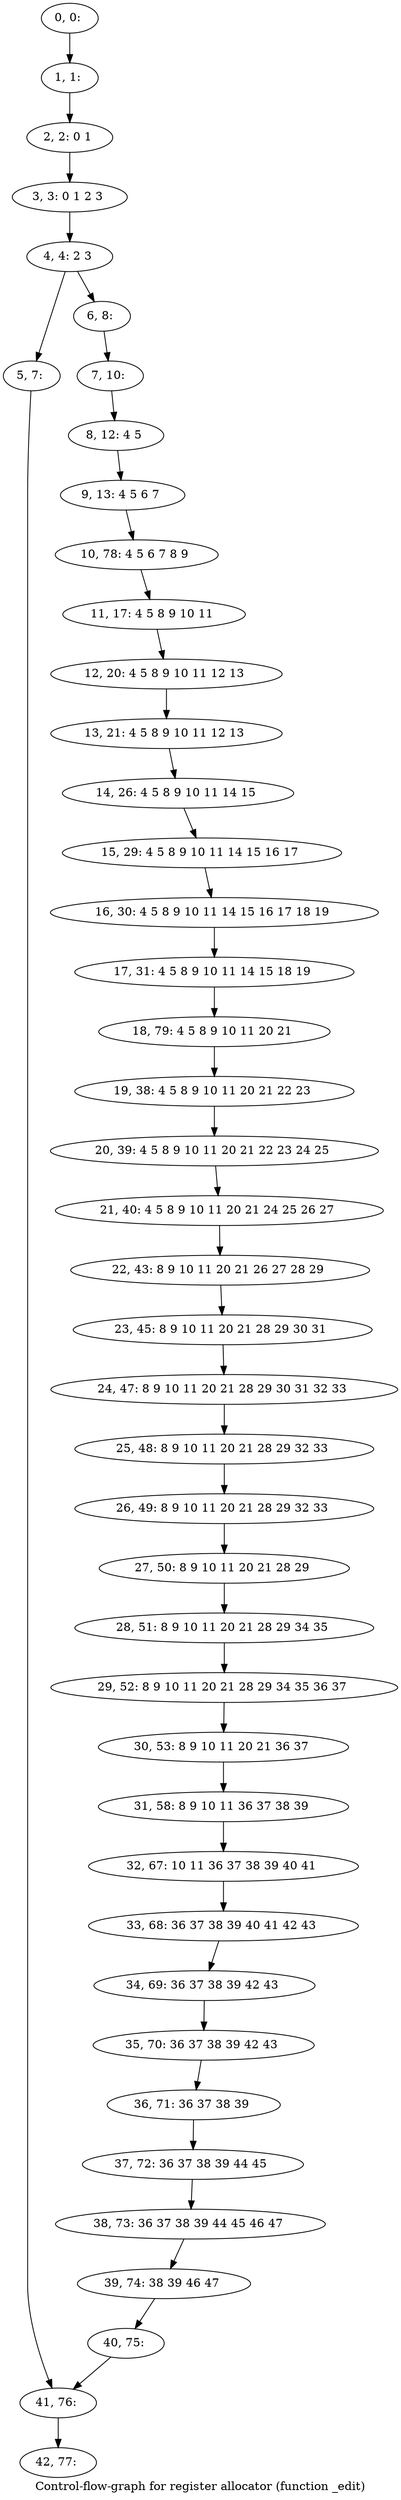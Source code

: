 digraph G {
graph [label="Control-flow-graph for register allocator (function _edit)"]
0[label="0, 0: "];
1[label="1, 1: "];
2[label="2, 2: 0 1 "];
3[label="3, 3: 0 1 2 3 "];
4[label="4, 4: 2 3 "];
5[label="5, 7: "];
6[label="6, 8: "];
7[label="7, 10: "];
8[label="8, 12: 4 5 "];
9[label="9, 13: 4 5 6 7 "];
10[label="10, 78: 4 5 6 7 8 9 "];
11[label="11, 17: 4 5 8 9 10 11 "];
12[label="12, 20: 4 5 8 9 10 11 12 13 "];
13[label="13, 21: 4 5 8 9 10 11 12 13 "];
14[label="14, 26: 4 5 8 9 10 11 14 15 "];
15[label="15, 29: 4 5 8 9 10 11 14 15 16 17 "];
16[label="16, 30: 4 5 8 9 10 11 14 15 16 17 18 19 "];
17[label="17, 31: 4 5 8 9 10 11 14 15 18 19 "];
18[label="18, 79: 4 5 8 9 10 11 20 21 "];
19[label="19, 38: 4 5 8 9 10 11 20 21 22 23 "];
20[label="20, 39: 4 5 8 9 10 11 20 21 22 23 24 25 "];
21[label="21, 40: 4 5 8 9 10 11 20 21 24 25 26 27 "];
22[label="22, 43: 8 9 10 11 20 21 26 27 28 29 "];
23[label="23, 45: 8 9 10 11 20 21 28 29 30 31 "];
24[label="24, 47: 8 9 10 11 20 21 28 29 30 31 32 33 "];
25[label="25, 48: 8 9 10 11 20 21 28 29 32 33 "];
26[label="26, 49: 8 9 10 11 20 21 28 29 32 33 "];
27[label="27, 50: 8 9 10 11 20 21 28 29 "];
28[label="28, 51: 8 9 10 11 20 21 28 29 34 35 "];
29[label="29, 52: 8 9 10 11 20 21 28 29 34 35 36 37 "];
30[label="30, 53: 8 9 10 11 20 21 36 37 "];
31[label="31, 58: 8 9 10 11 36 37 38 39 "];
32[label="32, 67: 10 11 36 37 38 39 40 41 "];
33[label="33, 68: 36 37 38 39 40 41 42 43 "];
34[label="34, 69: 36 37 38 39 42 43 "];
35[label="35, 70: 36 37 38 39 42 43 "];
36[label="36, 71: 36 37 38 39 "];
37[label="37, 72: 36 37 38 39 44 45 "];
38[label="38, 73: 36 37 38 39 44 45 46 47 "];
39[label="39, 74: 38 39 46 47 "];
40[label="40, 75: "];
41[label="41, 76: "];
42[label="42, 77: "];
0->1 ;
1->2 ;
2->3 ;
3->4 ;
4->5 ;
4->6 ;
5->41 ;
6->7 ;
7->8 ;
8->9 ;
9->10 ;
10->11 ;
11->12 ;
12->13 ;
13->14 ;
14->15 ;
15->16 ;
16->17 ;
17->18 ;
18->19 ;
19->20 ;
20->21 ;
21->22 ;
22->23 ;
23->24 ;
24->25 ;
25->26 ;
26->27 ;
27->28 ;
28->29 ;
29->30 ;
30->31 ;
31->32 ;
32->33 ;
33->34 ;
34->35 ;
35->36 ;
36->37 ;
37->38 ;
38->39 ;
39->40 ;
40->41 ;
41->42 ;
}

